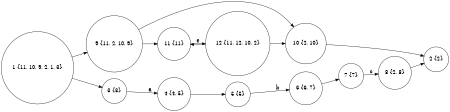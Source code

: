 digraph {
  rankdir=LR;
  size="3"
  node[shape=circle,label=""];
  4[label="4 {4, 5}"];
  8[label="8 {2, 8}"];
  10[label="10 {2, 10}"];
  5[label="5 {5}"];
  9[label="9 {11, 2, 10, 9}"];
  6[label="6 {6, 7}"];
  11[label="11 {11}"];
  12[label="12 {11, 12, 10, 2}"];
  3[label="3 {3}"];
  7[label="7 {7}"];
  2[label="2 {2}"];
  1[label="1 {11, 10, 9, 2, 1, 3}"];
    4 -> 5[label=""];
    8 -> 2[label=""];
    10 -> 2[label=""];
    5 -> 6[label="b"];
    9 -> 11[label=""];
    9 -> 10[label=""];
    6 -> 7[label=""];
    11 -> 12[label="e"];
    12 -> 11[label=""];
    12 -> 10[label=""];
    3 -> 4[label="a"];
    7 -> 8[label="c"];
    1 -> 3[label=""];
    1 -> 9[label=""];
}